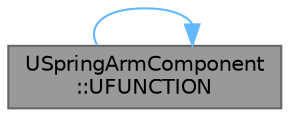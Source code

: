 digraph "USpringArmComponent::UFUNCTION"
{
 // INTERACTIVE_SVG=YES
 // LATEX_PDF_SIZE
  bgcolor="transparent";
  edge [fontname=Helvetica,fontsize=10,labelfontname=Helvetica,labelfontsize=10];
  node [fontname=Helvetica,fontsize=10,shape=box,height=0.2,width=0.4];
  rankdir="LR";
  Node1 [id="Node000001",label="USpringArmComponent\l::UFUNCTION",height=0.2,width=0.4,color="gray40", fillcolor="grey60", style="filled", fontcolor="black",tooltip="If true AND the view target is simulating using physics then use the same max timestep cap as the phy..."];
  Node1 -> Node1 [id="edge1_Node000001_Node000001",color="steelblue1",style="solid",tooltip=" "];
}

